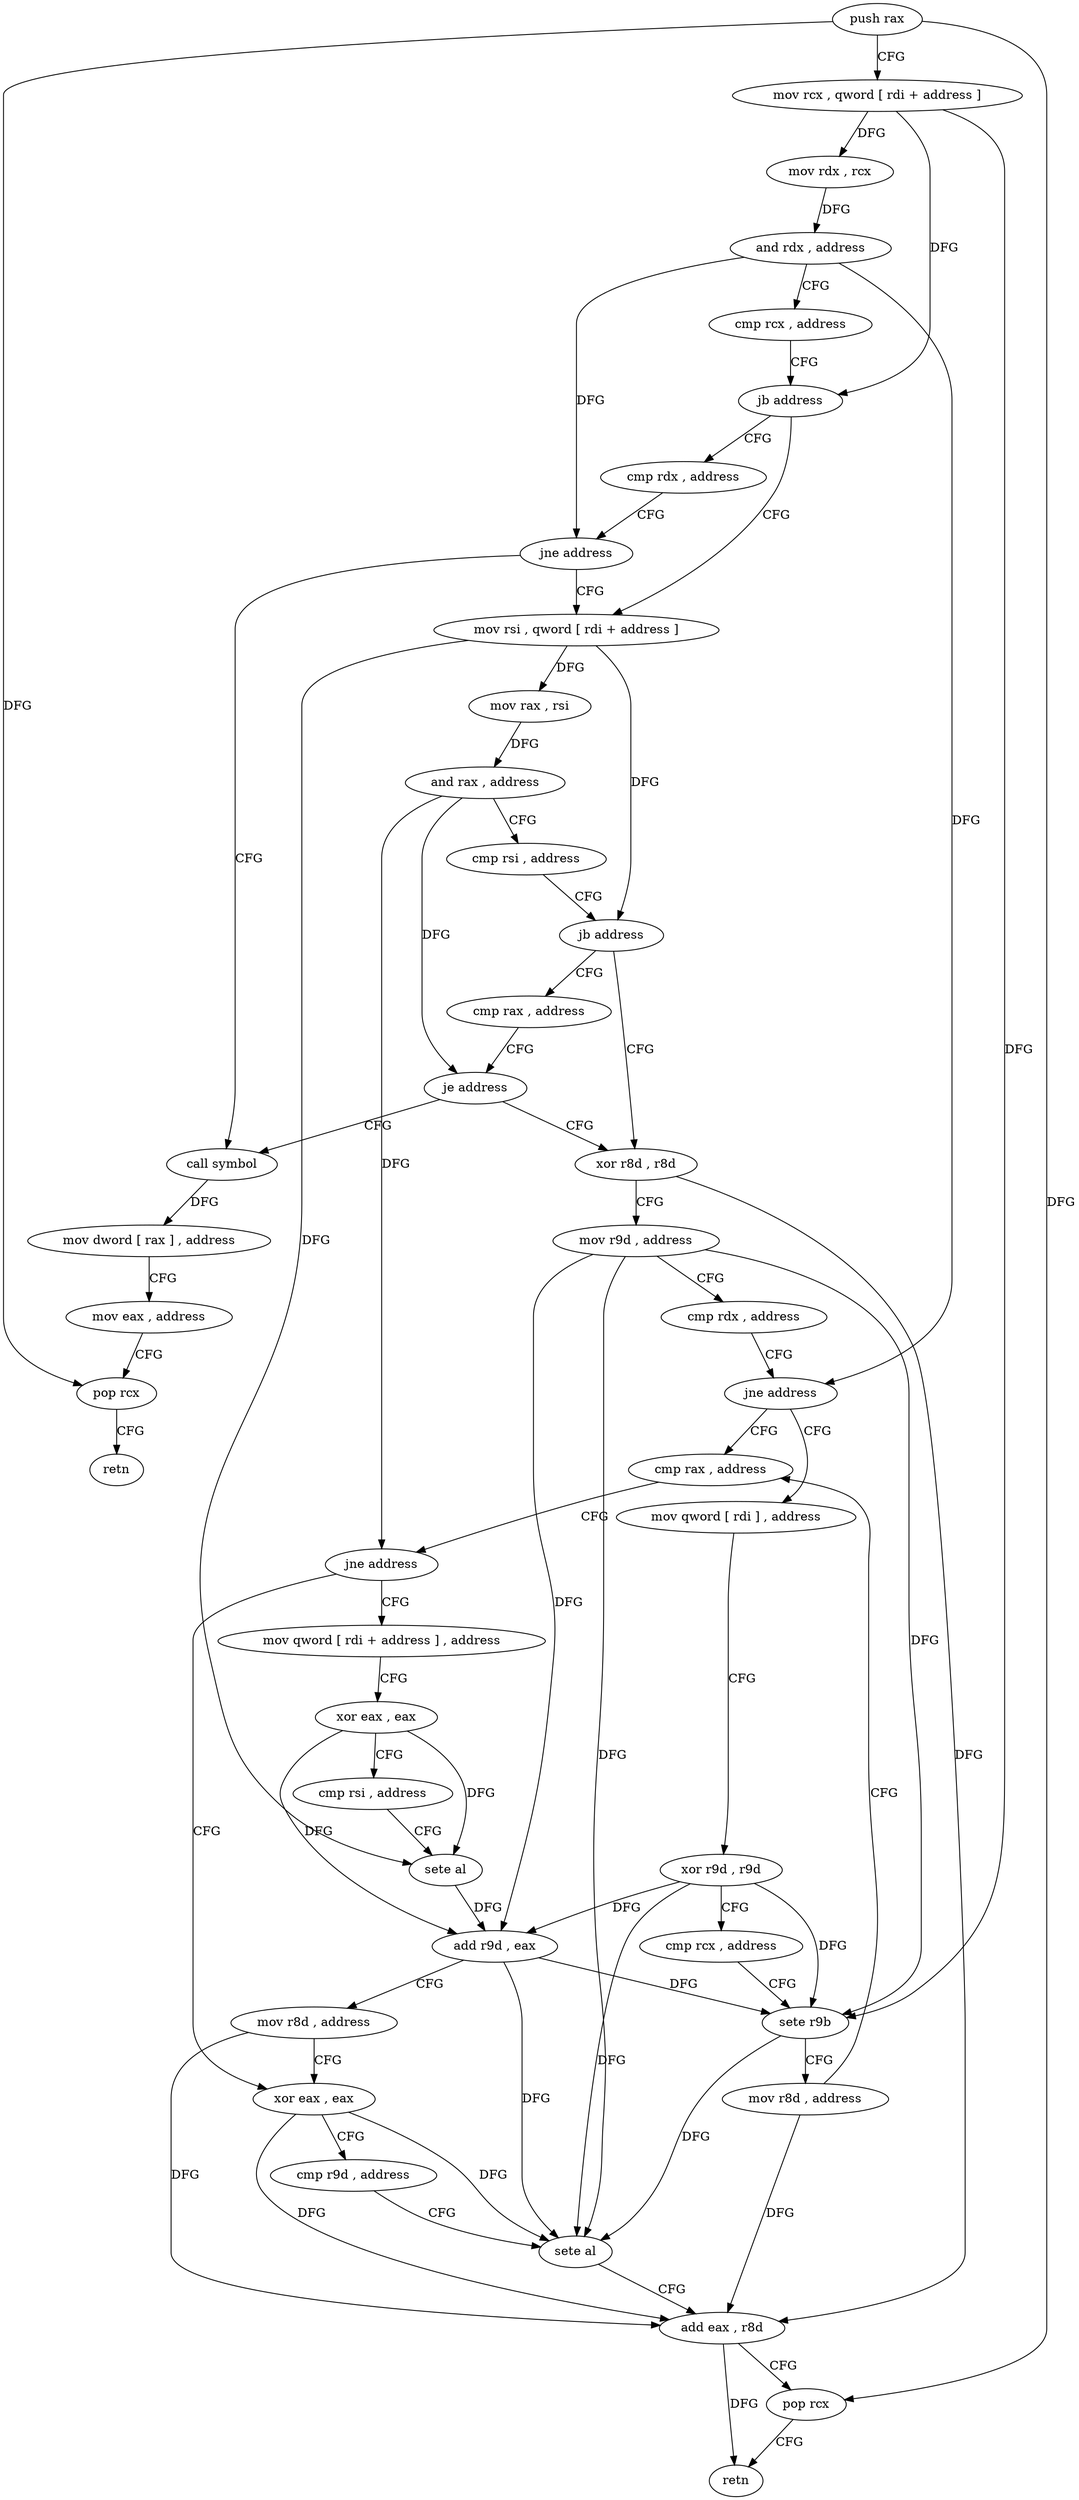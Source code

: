 digraph "func" {
"4258016" [label = "push rax" ]
"4258017" [label = "mov rcx , qword [ rdi + address ]" ]
"4258021" [label = "mov rdx , rcx" ]
"4258024" [label = "and rdx , address" ]
"4258028" [label = "cmp rcx , address" ]
"4258035" [label = "jb address" ]
"4258046" [label = "mov rsi , qword [ rdi + address ]" ]
"4258037" [label = "cmp rdx , address" ]
"4258050" [label = "mov rax , rsi" ]
"4258053" [label = "and rax , address" ]
"4258057" [label = "cmp rsi , address" ]
"4258064" [label = "jb address" ]
"4258092" [label = "xor r8d , r8d" ]
"4258066" [label = "cmp rax , address" ]
"4258044" [label = "jne address" ]
"4258074" [label = "call symbol" ]
"4258095" [label = "mov r9d , address" ]
"4258101" [label = "cmp rdx , address" ]
"4258108" [label = "jne address" ]
"4258137" [label = "cmp rax , address" ]
"4258110" [label = "mov qword [ rdi ] , address" ]
"4258072" [label = "je address" ]
"4258079" [label = "mov dword [ rax ] , address" ]
"4258085" [label = "mov eax , address" ]
"4258090" [label = "pop rcx" ]
"4258091" [label = "retn" ]
"4258143" [label = "jne address" ]
"4258174" [label = "xor eax , eax" ]
"4258145" [label = "mov qword [ rdi + address ] , address" ]
"4258117" [label = "xor r9d , r9d" ]
"4258120" [label = "cmp rcx , address" ]
"4258127" [label = "sete r9b" ]
"4258131" [label = "mov r8d , address" ]
"4258176" [label = "cmp r9d , address" ]
"4258180" [label = "sete al" ]
"4258183" [label = "add eax , r8d" ]
"4258186" [label = "pop rcx" ]
"4258187" [label = "retn" ]
"4258153" [label = "xor eax , eax" ]
"4258155" [label = "cmp rsi , address" ]
"4258162" [label = "sete al" ]
"4258165" [label = "add r9d , eax" ]
"4258168" [label = "mov r8d , address" ]
"4258016" -> "4258017" [ label = "CFG" ]
"4258016" -> "4258090" [ label = "DFG" ]
"4258016" -> "4258186" [ label = "DFG" ]
"4258017" -> "4258021" [ label = "DFG" ]
"4258017" -> "4258035" [ label = "DFG" ]
"4258017" -> "4258127" [ label = "DFG" ]
"4258021" -> "4258024" [ label = "DFG" ]
"4258024" -> "4258028" [ label = "CFG" ]
"4258024" -> "4258044" [ label = "DFG" ]
"4258024" -> "4258108" [ label = "DFG" ]
"4258028" -> "4258035" [ label = "CFG" ]
"4258035" -> "4258046" [ label = "CFG" ]
"4258035" -> "4258037" [ label = "CFG" ]
"4258046" -> "4258050" [ label = "DFG" ]
"4258046" -> "4258064" [ label = "DFG" ]
"4258046" -> "4258162" [ label = "DFG" ]
"4258037" -> "4258044" [ label = "CFG" ]
"4258050" -> "4258053" [ label = "DFG" ]
"4258053" -> "4258057" [ label = "CFG" ]
"4258053" -> "4258072" [ label = "DFG" ]
"4258053" -> "4258143" [ label = "DFG" ]
"4258057" -> "4258064" [ label = "CFG" ]
"4258064" -> "4258092" [ label = "CFG" ]
"4258064" -> "4258066" [ label = "CFG" ]
"4258092" -> "4258095" [ label = "CFG" ]
"4258092" -> "4258183" [ label = "DFG" ]
"4258066" -> "4258072" [ label = "CFG" ]
"4258044" -> "4258074" [ label = "CFG" ]
"4258044" -> "4258046" [ label = "CFG" ]
"4258074" -> "4258079" [ label = "DFG" ]
"4258095" -> "4258101" [ label = "CFG" ]
"4258095" -> "4258127" [ label = "DFG" ]
"4258095" -> "4258180" [ label = "DFG" ]
"4258095" -> "4258165" [ label = "DFG" ]
"4258101" -> "4258108" [ label = "CFG" ]
"4258108" -> "4258137" [ label = "CFG" ]
"4258108" -> "4258110" [ label = "CFG" ]
"4258137" -> "4258143" [ label = "CFG" ]
"4258110" -> "4258117" [ label = "CFG" ]
"4258072" -> "4258092" [ label = "CFG" ]
"4258072" -> "4258074" [ label = "CFG" ]
"4258079" -> "4258085" [ label = "CFG" ]
"4258085" -> "4258090" [ label = "CFG" ]
"4258090" -> "4258091" [ label = "CFG" ]
"4258143" -> "4258174" [ label = "CFG" ]
"4258143" -> "4258145" [ label = "CFG" ]
"4258174" -> "4258176" [ label = "CFG" ]
"4258174" -> "4258180" [ label = "DFG" ]
"4258174" -> "4258183" [ label = "DFG" ]
"4258145" -> "4258153" [ label = "CFG" ]
"4258117" -> "4258120" [ label = "CFG" ]
"4258117" -> "4258127" [ label = "DFG" ]
"4258117" -> "4258180" [ label = "DFG" ]
"4258117" -> "4258165" [ label = "DFG" ]
"4258120" -> "4258127" [ label = "CFG" ]
"4258127" -> "4258131" [ label = "CFG" ]
"4258127" -> "4258180" [ label = "DFG" ]
"4258131" -> "4258137" [ label = "CFG" ]
"4258131" -> "4258183" [ label = "DFG" ]
"4258176" -> "4258180" [ label = "CFG" ]
"4258180" -> "4258183" [ label = "CFG" ]
"4258183" -> "4258186" [ label = "CFG" ]
"4258183" -> "4258187" [ label = "DFG" ]
"4258186" -> "4258187" [ label = "CFG" ]
"4258153" -> "4258155" [ label = "CFG" ]
"4258153" -> "4258162" [ label = "DFG" ]
"4258153" -> "4258165" [ label = "DFG" ]
"4258155" -> "4258162" [ label = "CFG" ]
"4258162" -> "4258165" [ label = "DFG" ]
"4258165" -> "4258168" [ label = "CFG" ]
"4258165" -> "4258180" [ label = "DFG" ]
"4258165" -> "4258127" [ label = "DFG" ]
"4258168" -> "4258174" [ label = "CFG" ]
"4258168" -> "4258183" [ label = "DFG" ]
}
